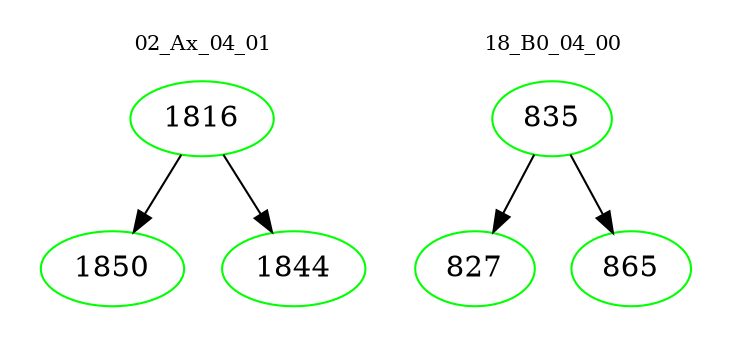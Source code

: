 digraph{
subgraph cluster_0 {
color = white
label = "02_Ax_04_01";
fontsize=10;
T0_1816 [label="1816", color="green"]
T0_1816 -> T0_1850 [color="black"]
T0_1850 [label="1850", color="green"]
T0_1816 -> T0_1844 [color="black"]
T0_1844 [label="1844", color="green"]
}
subgraph cluster_1 {
color = white
label = "18_B0_04_00";
fontsize=10;
T1_835 [label="835", color="green"]
T1_835 -> T1_827 [color="black"]
T1_827 [label="827", color="green"]
T1_835 -> T1_865 [color="black"]
T1_865 [label="865", color="green"]
}
}
